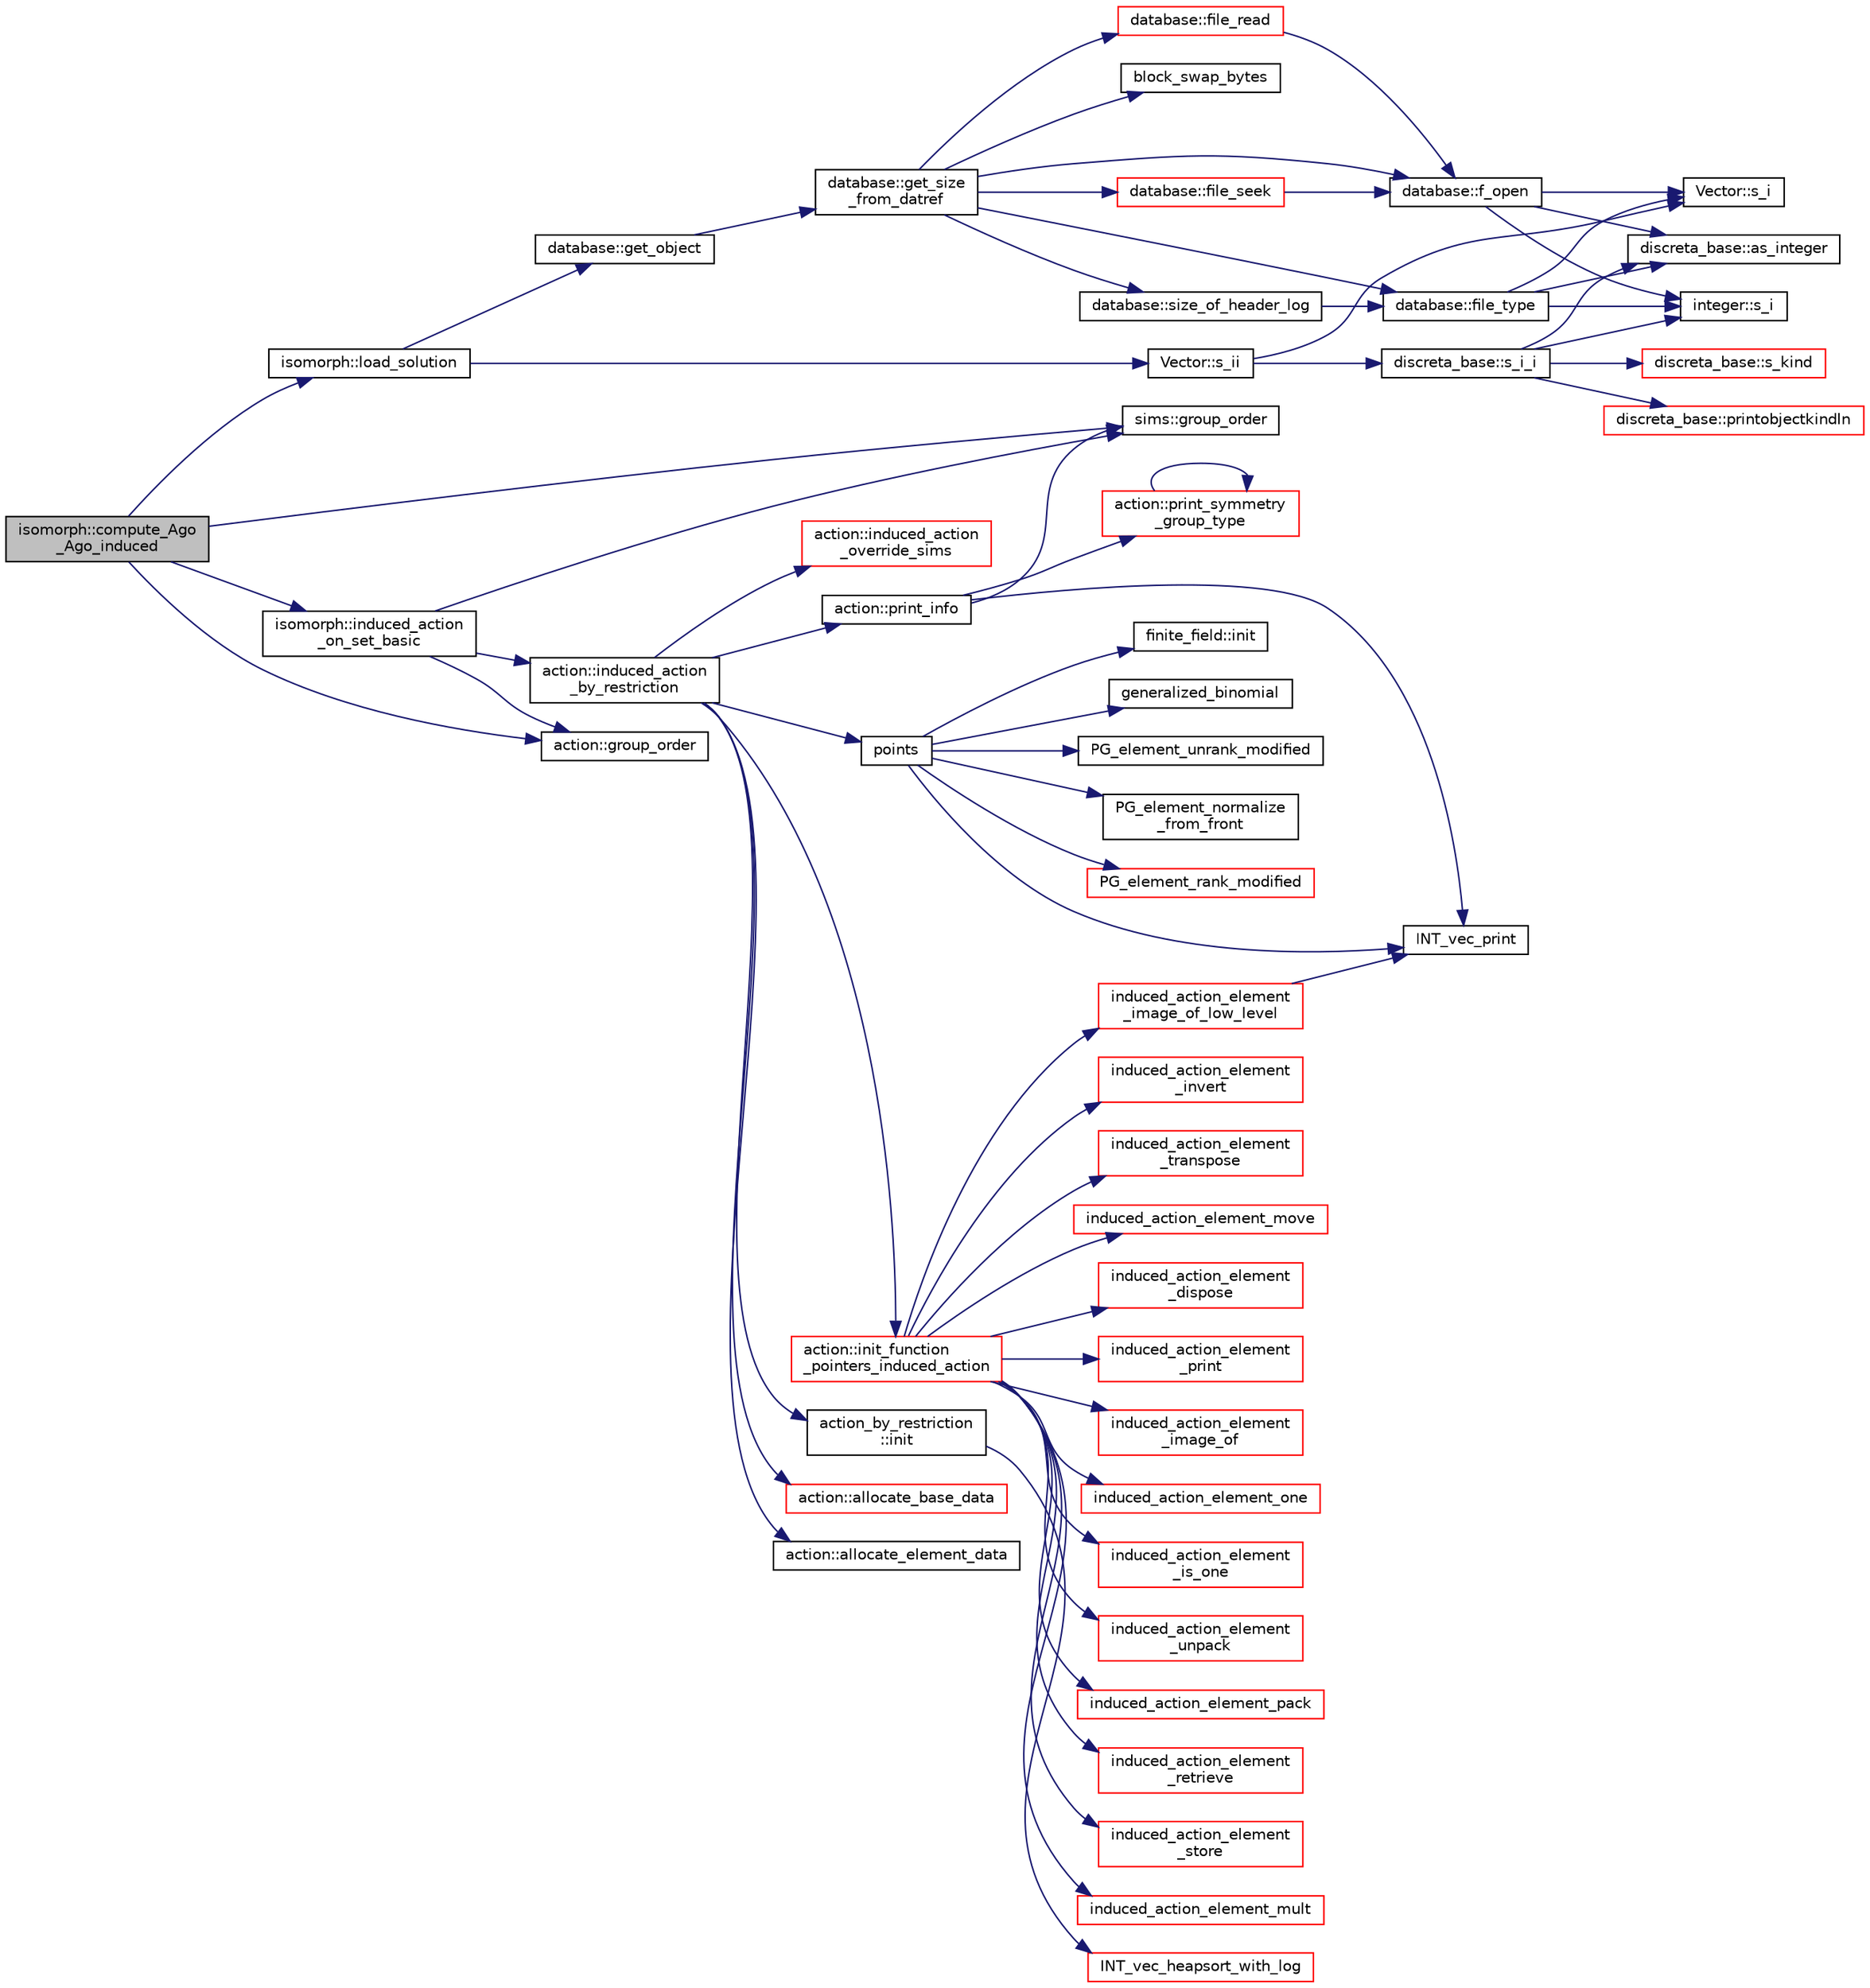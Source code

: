 digraph "isomorph::compute_Ago_Ago_induced"
{
  edge [fontname="Helvetica",fontsize="10",labelfontname="Helvetica",labelfontsize="10"];
  node [fontname="Helvetica",fontsize="10",shape=record];
  rankdir="LR";
  Node756 [label="isomorph::compute_Ago\l_Ago_induced",height=0.2,width=0.4,color="black", fillcolor="grey75", style="filled", fontcolor="black"];
  Node756 -> Node757 [color="midnightblue",fontsize="10",style="solid",fontname="Helvetica"];
  Node757 [label="isomorph::load_solution",height=0.2,width=0.4,color="black", fillcolor="white", style="filled",URL="$d3/d5f/classisomorph.html#a18df8e5d8ba2c2fe7c6d59a2d42768a5"];
  Node757 -> Node758 [color="midnightblue",fontsize="10",style="solid",fontname="Helvetica"];
  Node758 [label="database::get_object",height=0.2,width=0.4,color="black", fillcolor="white", style="filled",URL="$db/d72/classdatabase.html#a2f58ec1301addabc2fb6544038e108c6"];
  Node758 -> Node759 [color="midnightblue",fontsize="10",style="solid",fontname="Helvetica"];
  Node759 [label="database::get_size\l_from_datref",height=0.2,width=0.4,color="black", fillcolor="white", style="filled",URL="$db/d72/classdatabase.html#ae71e4c19b07a2d67682fbd4b069e9a7e"];
  Node759 -> Node760 [color="midnightblue",fontsize="10",style="solid",fontname="Helvetica"];
  Node760 [label="database::f_open",height=0.2,width=0.4,color="black", fillcolor="white", style="filled",URL="$db/d72/classdatabase.html#a2cac52c70b09d1a6771bddab2220b3e7"];
  Node760 -> Node761 [color="midnightblue",fontsize="10",style="solid",fontname="Helvetica"];
  Node761 [label="Vector::s_i",height=0.2,width=0.4,color="black", fillcolor="white", style="filled",URL="$d5/db2/class_vector.html#a1c4fe1752523df8119f70dd550244871"];
  Node760 -> Node762 [color="midnightblue",fontsize="10",style="solid",fontname="Helvetica"];
  Node762 [label="discreta_base::as_integer",height=0.2,width=0.4,color="black", fillcolor="white", style="filled",URL="$d7/d71/classdiscreta__base.html#a00d7691eaf874fd283d942692fe8dd26"];
  Node760 -> Node763 [color="midnightblue",fontsize="10",style="solid",fontname="Helvetica"];
  Node763 [label="integer::s_i",height=0.2,width=0.4,color="black", fillcolor="white", style="filled",URL="$d0/de5/classinteger.html#adf28e9f94d4c844adaa950deeb80b904"];
  Node759 -> Node764 [color="midnightblue",fontsize="10",style="solid",fontname="Helvetica"];
  Node764 [label="database::file_type",height=0.2,width=0.4,color="black", fillcolor="white", style="filled",URL="$db/d72/classdatabase.html#a9dce80d625548b03b8317641b674cd9b"];
  Node764 -> Node761 [color="midnightblue",fontsize="10",style="solid",fontname="Helvetica"];
  Node764 -> Node762 [color="midnightblue",fontsize="10",style="solid",fontname="Helvetica"];
  Node764 -> Node763 [color="midnightblue",fontsize="10",style="solid",fontname="Helvetica"];
  Node759 -> Node765 [color="midnightblue",fontsize="10",style="solid",fontname="Helvetica"];
  Node765 [label="database::file_seek",height=0.2,width=0.4,color="red", fillcolor="white", style="filled",URL="$db/d72/classdatabase.html#a67ff377651f4ac089241ebff60e17ed6"];
  Node765 -> Node760 [color="midnightblue",fontsize="10",style="solid",fontname="Helvetica"];
  Node759 -> Node767 [color="midnightblue",fontsize="10",style="solid",fontname="Helvetica"];
  Node767 [label="database::size_of_header_log",height=0.2,width=0.4,color="black", fillcolor="white", style="filled",URL="$db/d72/classdatabase.html#a2ed2d1231bc36e5267f6a8bac422738d"];
  Node767 -> Node764 [color="midnightblue",fontsize="10",style="solid",fontname="Helvetica"];
  Node759 -> Node768 [color="midnightblue",fontsize="10",style="solid",fontname="Helvetica"];
  Node768 [label="database::file_read",height=0.2,width=0.4,color="red", fillcolor="white", style="filled",URL="$db/d72/classdatabase.html#ac743549af82d694be57c5a120987ed37"];
  Node768 -> Node760 [color="midnightblue",fontsize="10",style="solid",fontname="Helvetica"];
  Node759 -> Node769 [color="midnightblue",fontsize="10",style="solid",fontname="Helvetica"];
  Node769 [label="block_swap_bytes",height=0.2,width=0.4,color="black", fillcolor="white", style="filled",URL="$d5/db4/io__and__os_8h.html#a55c0738dadea7a508621f4af1e9ff8f3"];
  Node757 -> Node770 [color="midnightblue",fontsize="10",style="solid",fontname="Helvetica"];
  Node770 [label="Vector::s_ii",height=0.2,width=0.4,color="black", fillcolor="white", style="filled",URL="$d5/db2/class_vector.html#a75d4942cc7b9794717b4846c10520db8"];
  Node770 -> Node761 [color="midnightblue",fontsize="10",style="solid",fontname="Helvetica"];
  Node770 -> Node771 [color="midnightblue",fontsize="10",style="solid",fontname="Helvetica"];
  Node771 [label="discreta_base::s_i_i",height=0.2,width=0.4,color="black", fillcolor="white", style="filled",URL="$d7/d71/classdiscreta__base.html#aadb92c01fbe69b3034b0214b33fbc735"];
  Node771 -> Node772 [color="midnightblue",fontsize="10",style="solid",fontname="Helvetica"];
  Node772 [label="discreta_base::s_kind",height=0.2,width=0.4,color="red", fillcolor="white", style="filled",URL="$d7/d71/classdiscreta__base.html#a8a830025c74adbbc3362418a7c2ba157"];
  Node771 -> Node775 [color="midnightblue",fontsize="10",style="solid",fontname="Helvetica"];
  Node775 [label="discreta_base::printobjectkindln",height=0.2,width=0.4,color="red", fillcolor="white", style="filled",URL="$d7/d71/classdiscreta__base.html#a677ccc8f392ebedde05e453f8cf59559"];
  Node771 -> Node762 [color="midnightblue",fontsize="10",style="solid",fontname="Helvetica"];
  Node771 -> Node763 [color="midnightblue",fontsize="10",style="solid",fontname="Helvetica"];
  Node756 -> Node777 [color="midnightblue",fontsize="10",style="solid",fontname="Helvetica"];
  Node777 [label="sims::group_order",height=0.2,width=0.4,color="black", fillcolor="white", style="filled",URL="$d9/df3/classsims.html#aa442445175656570fa35febbe790efad"];
  Node756 -> Node778 [color="midnightblue",fontsize="10",style="solid",fontname="Helvetica"];
  Node778 [label="isomorph::induced_action\l_on_set_basic",height=0.2,width=0.4,color="black", fillcolor="white", style="filled",URL="$d3/d5f/classisomorph.html#a4cf1c7b7d6691e4b864d1b900a5383b8"];
  Node778 -> Node779 [color="midnightblue",fontsize="10",style="solid",fontname="Helvetica"];
  Node779 [label="action::induced_action\l_by_restriction",height=0.2,width=0.4,color="black", fillcolor="white", style="filled",URL="$d2/d86/classaction.html#a37c21f74a97c921d882a308370c06357"];
  Node779 -> Node780 [color="midnightblue",fontsize="10",style="solid",fontname="Helvetica"];
  Node780 [label="action::print_info",height=0.2,width=0.4,color="black", fillcolor="white", style="filled",URL="$d2/d86/classaction.html#a6f89e493e5c5a32e5c3b8963d438ce86"];
  Node780 -> Node781 [color="midnightblue",fontsize="10",style="solid",fontname="Helvetica"];
  Node781 [label="action::print_symmetry\l_group_type",height=0.2,width=0.4,color="red", fillcolor="white", style="filled",URL="$d2/d86/classaction.html#aed811766c7e64fe2c853df8b0b67aa6e"];
  Node781 -> Node781 [color="midnightblue",fontsize="10",style="solid",fontname="Helvetica"];
  Node780 -> Node783 [color="midnightblue",fontsize="10",style="solid",fontname="Helvetica"];
  Node783 [label="INT_vec_print",height=0.2,width=0.4,color="black", fillcolor="white", style="filled",URL="$df/dbf/sajeeb_8_c.html#a79a5901af0b47dd0d694109543c027fe"];
  Node780 -> Node777 [color="midnightblue",fontsize="10",style="solid",fontname="Helvetica"];
  Node779 -> Node784 [color="midnightblue",fontsize="10",style="solid",fontname="Helvetica"];
  Node784 [label="action_by_restriction\l::init",height=0.2,width=0.4,color="black", fillcolor="white", style="filled",URL="$d1/d7e/classaction__by__restriction.html#af98e88c513afe51527082f11aac571f8"];
  Node784 -> Node785 [color="midnightblue",fontsize="10",style="solid",fontname="Helvetica"];
  Node785 [label="INT_vec_heapsort_with_log",height=0.2,width=0.4,color="red", fillcolor="white", style="filled",URL="$d5/de2/foundations_2data__structures_2data__structures_8h.html#a9d838c341cd204ed79499960a8ed393d"];
  Node779 -> Node789 [color="midnightblue",fontsize="10",style="solid",fontname="Helvetica"];
  Node789 [label="points",height=0.2,width=0.4,color="black", fillcolor="white", style="filled",URL="$d7/d83/points_8_c.html#a8a498513b4415e1a4628a70fb6b26817"];
  Node789 -> Node790 [color="midnightblue",fontsize="10",style="solid",fontname="Helvetica"];
  Node790 [label="finite_field::init",height=0.2,width=0.4,color="black", fillcolor="white", style="filled",URL="$df/d5a/classfinite__field.html#a13e75e8165b27464935b50368ee8313c"];
  Node789 -> Node791 [color="midnightblue",fontsize="10",style="solid",fontname="Helvetica"];
  Node791 [label="generalized_binomial",height=0.2,width=0.4,color="black", fillcolor="white", style="filled",URL="$d2/d7c/combinatorics_8_c.html#a24762dc22e45175d18ec1ec1d2556ae8"];
  Node789 -> Node792 [color="midnightblue",fontsize="10",style="solid",fontname="Helvetica"];
  Node792 [label="PG_element_unrank_modified",height=0.2,width=0.4,color="black", fillcolor="white", style="filled",URL="$d4/d67/geometry_8h.html#a83ae9b605d496f6a90345303f6efae64"];
  Node789 -> Node783 [color="midnightblue",fontsize="10",style="solid",fontname="Helvetica"];
  Node789 -> Node793 [color="midnightblue",fontsize="10",style="solid",fontname="Helvetica"];
  Node793 [label="PG_element_normalize\l_from_front",height=0.2,width=0.4,color="black", fillcolor="white", style="filled",URL="$d4/d67/geometry_8h.html#af675caf5f9975573455c8d93cb56bf95"];
  Node789 -> Node794 [color="midnightblue",fontsize="10",style="solid",fontname="Helvetica"];
  Node794 [label="PG_element_rank_modified",height=0.2,width=0.4,color="red", fillcolor="white", style="filled",URL="$d4/d67/geometry_8h.html#a9cd1a8bf5b88a038e33862f6c2c3dd36"];
  Node779 -> Node796 [color="midnightblue",fontsize="10",style="solid",fontname="Helvetica"];
  Node796 [label="action::init_function\l_pointers_induced_action",height=0.2,width=0.4,color="red", fillcolor="white", style="filled",URL="$d2/d86/classaction.html#a3b9287d084b24f7a3b9532a7589c58de"];
  Node796 -> Node797 [color="midnightblue",fontsize="10",style="solid",fontname="Helvetica"];
  Node797 [label="induced_action_element\l_image_of",height=0.2,width=0.4,color="red", fillcolor="white", style="filled",URL="$dc/dd4/group__actions_8h.html#a821850d6c3988dd122de0489cd36f0f0"];
  Node796 -> Node1194 [color="midnightblue",fontsize="10",style="solid",fontname="Helvetica"];
  Node1194 [label="induced_action_element\l_image_of_low_level",height=0.2,width=0.4,color="red", fillcolor="white", style="filled",URL="$dc/dd4/group__actions_8h.html#aa4bc5f68829829d9a41223c260c658c5"];
  Node1194 -> Node783 [color="midnightblue",fontsize="10",style="solid",fontname="Helvetica"];
  Node796 -> Node1196 [color="midnightblue",fontsize="10",style="solid",fontname="Helvetica"];
  Node1196 [label="induced_action_element_one",height=0.2,width=0.4,color="red", fillcolor="white", style="filled",URL="$dc/dd4/group__actions_8h.html#a11ad8abff8304e30e16403a1975a8aab"];
  Node796 -> Node1198 [color="midnightblue",fontsize="10",style="solid",fontname="Helvetica"];
  Node1198 [label="induced_action_element\l_is_one",height=0.2,width=0.4,color="red", fillcolor="white", style="filled",URL="$dc/dd4/group__actions_8h.html#aadb6a2b56e25c82dd455de09bb4bda82"];
  Node796 -> Node1202 [color="midnightblue",fontsize="10",style="solid",fontname="Helvetica"];
  Node1202 [label="induced_action_element\l_unpack",height=0.2,width=0.4,color="red", fillcolor="white", style="filled",URL="$dc/dd4/group__actions_8h.html#a99c6ddc3d11eeccddf87ca23badd1890"];
  Node796 -> Node1205 [color="midnightblue",fontsize="10",style="solid",fontname="Helvetica"];
  Node1205 [label="induced_action_element_pack",height=0.2,width=0.4,color="red", fillcolor="white", style="filled",URL="$dc/dd4/group__actions_8h.html#aa80cbe650affcff950137367a431715f"];
  Node796 -> Node1208 [color="midnightblue",fontsize="10",style="solid",fontname="Helvetica"];
  Node1208 [label="induced_action_element\l_retrieve",height=0.2,width=0.4,color="red", fillcolor="white", style="filled",URL="$dc/dd4/group__actions_8h.html#a9e51f4ab67af75d0a12a3eb7f211a5b4"];
  Node796 -> Node1214 [color="midnightblue",fontsize="10",style="solid",fontname="Helvetica"];
  Node1214 [label="induced_action_element\l_store",height=0.2,width=0.4,color="red", fillcolor="white", style="filled",URL="$dc/dd4/group__actions_8h.html#a23d42fb239ba7e886b1fb9fc96f1a3be"];
  Node796 -> Node1221 [color="midnightblue",fontsize="10",style="solid",fontname="Helvetica"];
  Node1221 [label="induced_action_element_mult",height=0.2,width=0.4,color="red", fillcolor="white", style="filled",URL="$dc/dd4/group__actions_8h.html#a7b00701d128922145960b4c15307113c"];
  Node796 -> Node1223 [color="midnightblue",fontsize="10",style="solid",fontname="Helvetica"];
  Node1223 [label="induced_action_element\l_invert",height=0.2,width=0.4,color="red", fillcolor="white", style="filled",URL="$dc/dd4/group__actions_8h.html#a9b7e3c76b30897cb2b62a974e063ce12"];
  Node796 -> Node1225 [color="midnightblue",fontsize="10",style="solid",fontname="Helvetica"];
  Node1225 [label="induced_action_element\l_transpose",height=0.2,width=0.4,color="red", fillcolor="white", style="filled",URL="$dc/dd4/group__actions_8h.html#ad1379970ade84fe3a44f26f5ec500db4"];
  Node796 -> Node1228 [color="midnightblue",fontsize="10",style="solid",fontname="Helvetica"];
  Node1228 [label="induced_action_element_move",height=0.2,width=0.4,color="red", fillcolor="white", style="filled",URL="$dc/dd4/group__actions_8h.html#a7b319593ee737d9c1ab5bc6223377541"];
  Node796 -> Node1230 [color="midnightblue",fontsize="10",style="solid",fontname="Helvetica"];
  Node1230 [label="induced_action_element\l_dispose",height=0.2,width=0.4,color="red", fillcolor="white", style="filled",URL="$dc/dd4/group__actions_8h.html#a5bf4e1daf5b0e799af9e065ab8046f99"];
  Node796 -> Node1232 [color="midnightblue",fontsize="10",style="solid",fontname="Helvetica"];
  Node1232 [label="induced_action_element\l_print",height=0.2,width=0.4,color="red", fillcolor="white", style="filled",URL="$dc/dd4/group__actions_8h.html#a670952bd230bf34b82f276deab684d23"];
  Node779 -> Node1250 [color="midnightblue",fontsize="10",style="solid",fontname="Helvetica"];
  Node1250 [label="action::allocate_base_data",height=0.2,width=0.4,color="red", fillcolor="white", style="filled",URL="$d2/d86/classaction.html#a345fa8dfbb60c8a100ab4dd80a966b1b"];
  Node779 -> Node1253 [color="midnightblue",fontsize="10",style="solid",fontname="Helvetica"];
  Node1253 [label="action::allocate_element_data",height=0.2,width=0.4,color="black", fillcolor="white", style="filled",URL="$d2/d86/classaction.html#adc5f98db8315bfd17fcd2fbb437d8f60"];
  Node779 -> Node1254 [color="midnightblue",fontsize="10",style="solid",fontname="Helvetica"];
  Node1254 [label="action::induced_action\l_override_sims",height=0.2,width=0.4,color="red", fillcolor="white", style="filled",URL="$d2/d86/classaction.html#ac8cc7d4543f6ef75a04777bd82ca244b"];
  Node778 -> Node1256 [color="midnightblue",fontsize="10",style="solid",fontname="Helvetica"];
  Node1256 [label="action::group_order",height=0.2,width=0.4,color="black", fillcolor="white", style="filled",URL="$d2/d86/classaction.html#ad1f69adb27041311d2e7be96e39388d4"];
  Node778 -> Node777 [color="midnightblue",fontsize="10",style="solid",fontname="Helvetica"];
  Node756 -> Node1256 [color="midnightblue",fontsize="10",style="solid",fontname="Helvetica"];
}

